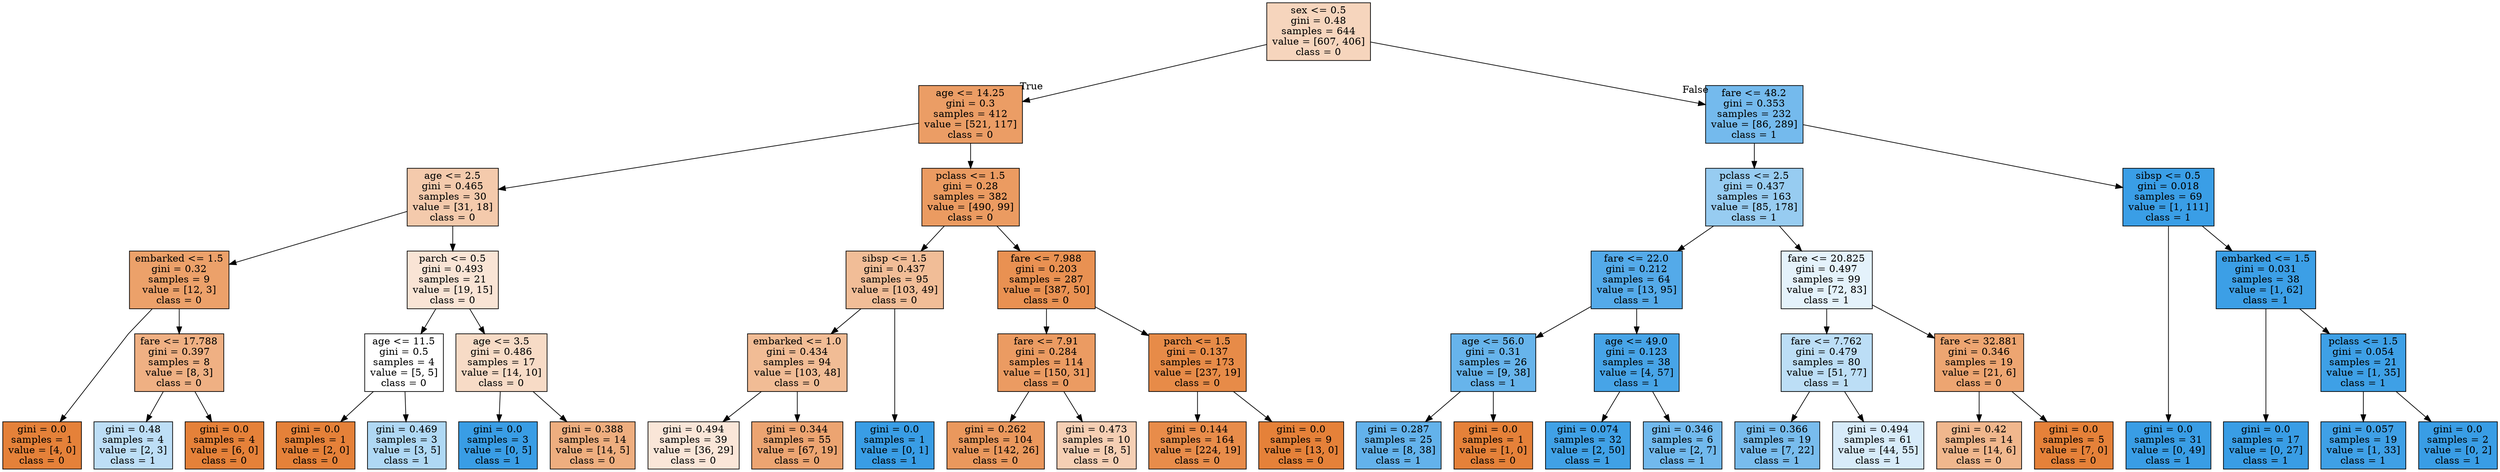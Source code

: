 digraph Tree {
node [shape=box, style="filled", color="black"] ;
graph [ranksep=equally, splines=polyline] ;
0 [label="sex <= 0.5\ngini = 0.48\nsamples = 644\nvalue = [607, 406]\nclass = 0", fillcolor="#e5813954"] ;
1 [label="age <= 14.25\ngini = 0.3\nsamples = 412\nvalue = [521, 117]\nclass = 0", fillcolor="#e58139c6"] ;
0 -> 1 [labeldistance=2.5, labelangle=45, headlabel="True"] ;
2 [label="age <= 2.5\ngini = 0.465\nsamples = 30\nvalue = [31, 18]\nclass = 0", fillcolor="#e581396b"] ;
1 -> 2 ;
3 [label="embarked <= 1.5\ngini = 0.32\nsamples = 9\nvalue = [12, 3]\nclass = 0", fillcolor="#e58139bf"] ;
2 -> 3 ;
4 [label="gini = 0.0\nsamples = 1\nvalue = [4, 0]\nclass = 0", fillcolor="#e58139ff"] ;
3 -> 4 ;
5 [label="fare <= 17.788\ngini = 0.397\nsamples = 8\nvalue = [8, 3]\nclass = 0", fillcolor="#e581399f"] ;
3 -> 5 ;
6 [label="gini = 0.48\nsamples = 4\nvalue = [2, 3]\nclass = 1", fillcolor="#399de555"] ;
5 -> 6 ;
7 [label="gini = 0.0\nsamples = 4\nvalue = [6, 0]\nclass = 0", fillcolor="#e58139ff"] ;
5 -> 7 ;
8 [label="parch <= 0.5\ngini = 0.493\nsamples = 21\nvalue = [19, 15]\nclass = 0", fillcolor="#e5813936"] ;
2 -> 8 ;
9 [label="age <= 11.5\ngini = 0.5\nsamples = 4\nvalue = [5, 5]\nclass = 0", fillcolor="#e5813900"] ;
8 -> 9 ;
10 [label="gini = 0.0\nsamples = 1\nvalue = [2, 0]\nclass = 0", fillcolor="#e58139ff"] ;
9 -> 10 ;
11 [label="gini = 0.469\nsamples = 3\nvalue = [3, 5]\nclass = 1", fillcolor="#399de566"] ;
9 -> 11 ;
12 [label="age <= 3.5\ngini = 0.486\nsamples = 17\nvalue = [14, 10]\nclass = 0", fillcolor="#e5813949"] ;
8 -> 12 ;
13 [label="gini = 0.0\nsamples = 3\nvalue = [0, 5]\nclass = 1", fillcolor="#399de5ff"] ;
12 -> 13 ;
14 [label="gini = 0.388\nsamples = 14\nvalue = [14, 5]\nclass = 0", fillcolor="#e58139a4"] ;
12 -> 14 ;
15 [label="pclass <= 1.5\ngini = 0.28\nsamples = 382\nvalue = [490, 99]\nclass = 0", fillcolor="#e58139cb"] ;
1 -> 15 ;
16 [label="sibsp <= 1.5\ngini = 0.437\nsamples = 95\nvalue = [103, 49]\nclass = 0", fillcolor="#e5813986"] ;
15 -> 16 ;
17 [label="embarked <= 1.0\ngini = 0.434\nsamples = 94\nvalue = [103, 48]\nclass = 0", fillcolor="#e5813988"] ;
16 -> 17 ;
18 [label="gini = 0.494\nsamples = 39\nvalue = [36, 29]\nclass = 0", fillcolor="#e5813932"] ;
17 -> 18 ;
19 [label="gini = 0.344\nsamples = 55\nvalue = [67, 19]\nclass = 0", fillcolor="#e58139b7"] ;
17 -> 19 ;
20 [label="gini = 0.0\nsamples = 1\nvalue = [0, 1]\nclass = 1", fillcolor="#399de5ff"] ;
16 -> 20 ;
21 [label="fare <= 7.988\ngini = 0.203\nsamples = 287\nvalue = [387, 50]\nclass = 0", fillcolor="#e58139de"] ;
15 -> 21 ;
22 [label="fare <= 7.91\ngini = 0.284\nsamples = 114\nvalue = [150, 31]\nclass = 0", fillcolor="#e58139ca"] ;
21 -> 22 ;
23 [label="gini = 0.262\nsamples = 104\nvalue = [142, 26]\nclass = 0", fillcolor="#e58139d0"] ;
22 -> 23 ;
24 [label="gini = 0.473\nsamples = 10\nvalue = [8, 5]\nclass = 0", fillcolor="#e5813960"] ;
22 -> 24 ;
25 [label="parch <= 1.5\ngini = 0.137\nsamples = 173\nvalue = [237, 19]\nclass = 0", fillcolor="#e58139eb"] ;
21 -> 25 ;
26 [label="gini = 0.144\nsamples = 164\nvalue = [224, 19]\nclass = 0", fillcolor="#e58139e9"] ;
25 -> 26 ;
27 [label="gini = 0.0\nsamples = 9\nvalue = [13, 0]\nclass = 0", fillcolor="#e58139ff"] ;
25 -> 27 ;
28 [label="fare <= 48.2\ngini = 0.353\nsamples = 232\nvalue = [86, 289]\nclass = 1", fillcolor="#399de5b3"] ;
0 -> 28 [labeldistance=2.5, labelangle=-45, headlabel="False"] ;
29 [label="pclass <= 2.5\ngini = 0.437\nsamples = 163\nvalue = [85, 178]\nclass = 1", fillcolor="#399de585"] ;
28 -> 29 ;
30 [label="fare <= 22.0\ngini = 0.212\nsamples = 64\nvalue = [13, 95]\nclass = 1", fillcolor="#399de5dc"] ;
29 -> 30 ;
31 [label="age <= 56.0\ngini = 0.31\nsamples = 26\nvalue = [9, 38]\nclass = 1", fillcolor="#399de5c3"] ;
30 -> 31 ;
32 [label="gini = 0.287\nsamples = 25\nvalue = [8, 38]\nclass = 1", fillcolor="#399de5c9"] ;
31 -> 32 ;
33 [label="gini = 0.0\nsamples = 1\nvalue = [1, 0]\nclass = 0", fillcolor="#e58139ff"] ;
31 -> 33 ;
34 [label="age <= 49.0\ngini = 0.123\nsamples = 38\nvalue = [4, 57]\nclass = 1", fillcolor="#399de5ed"] ;
30 -> 34 ;
35 [label="gini = 0.074\nsamples = 32\nvalue = [2, 50]\nclass = 1", fillcolor="#399de5f5"] ;
34 -> 35 ;
36 [label="gini = 0.346\nsamples = 6\nvalue = [2, 7]\nclass = 1", fillcolor="#399de5b6"] ;
34 -> 36 ;
37 [label="fare <= 20.825\ngini = 0.497\nsamples = 99\nvalue = [72, 83]\nclass = 1", fillcolor="#399de522"] ;
29 -> 37 ;
38 [label="fare <= 7.762\ngini = 0.479\nsamples = 80\nvalue = [51, 77]\nclass = 1", fillcolor="#399de556"] ;
37 -> 38 ;
39 [label="gini = 0.366\nsamples = 19\nvalue = [7, 22]\nclass = 1", fillcolor="#399de5ae"] ;
38 -> 39 ;
40 [label="gini = 0.494\nsamples = 61\nvalue = [44, 55]\nclass = 1", fillcolor="#399de533"] ;
38 -> 40 ;
41 [label="fare <= 32.881\ngini = 0.346\nsamples = 19\nvalue = [21, 6]\nclass = 0", fillcolor="#e58139b6"] ;
37 -> 41 ;
42 [label="gini = 0.42\nsamples = 14\nvalue = [14, 6]\nclass = 0", fillcolor="#e5813992"] ;
41 -> 42 ;
43 [label="gini = 0.0\nsamples = 5\nvalue = [7, 0]\nclass = 0", fillcolor="#e58139ff"] ;
41 -> 43 ;
44 [label="sibsp <= 0.5\ngini = 0.018\nsamples = 69\nvalue = [1, 111]\nclass = 1", fillcolor="#399de5fd"] ;
28 -> 44 ;
45 [label="gini = 0.0\nsamples = 31\nvalue = [0, 49]\nclass = 1", fillcolor="#399de5ff"] ;
44 -> 45 ;
46 [label="embarked <= 1.5\ngini = 0.031\nsamples = 38\nvalue = [1, 62]\nclass = 1", fillcolor="#399de5fb"] ;
44 -> 46 ;
47 [label="gini = 0.0\nsamples = 17\nvalue = [0, 27]\nclass = 1", fillcolor="#399de5ff"] ;
46 -> 47 ;
48 [label="pclass <= 1.5\ngini = 0.054\nsamples = 21\nvalue = [1, 35]\nclass = 1", fillcolor="#399de5f8"] ;
46 -> 48 ;
49 [label="gini = 0.057\nsamples = 19\nvalue = [1, 33]\nclass = 1", fillcolor="#399de5f7"] ;
48 -> 49 ;
50 [label="gini = 0.0\nsamples = 2\nvalue = [0, 2]\nclass = 1", fillcolor="#399de5ff"] ;
48 -> 50 ;
{rank=same ; 0} ;
{rank=same ; 1; 28} ;
{rank=same ; 2; 15; 29; 44} ;
{rank=same ; 3; 8; 16; 21; 30; 37; 46} ;
{rank=same ; 5; 9; 12; 17; 22; 25; 31; 34; 38; 41; 48} ;
{rank=same ; 4; 6; 7; 10; 11; 13; 14; 18; 19; 20; 23; 24; 26; 27; 32; 33; 35; 36; 39; 40; 42; 43; 45; 47; 49; 50} ;
}